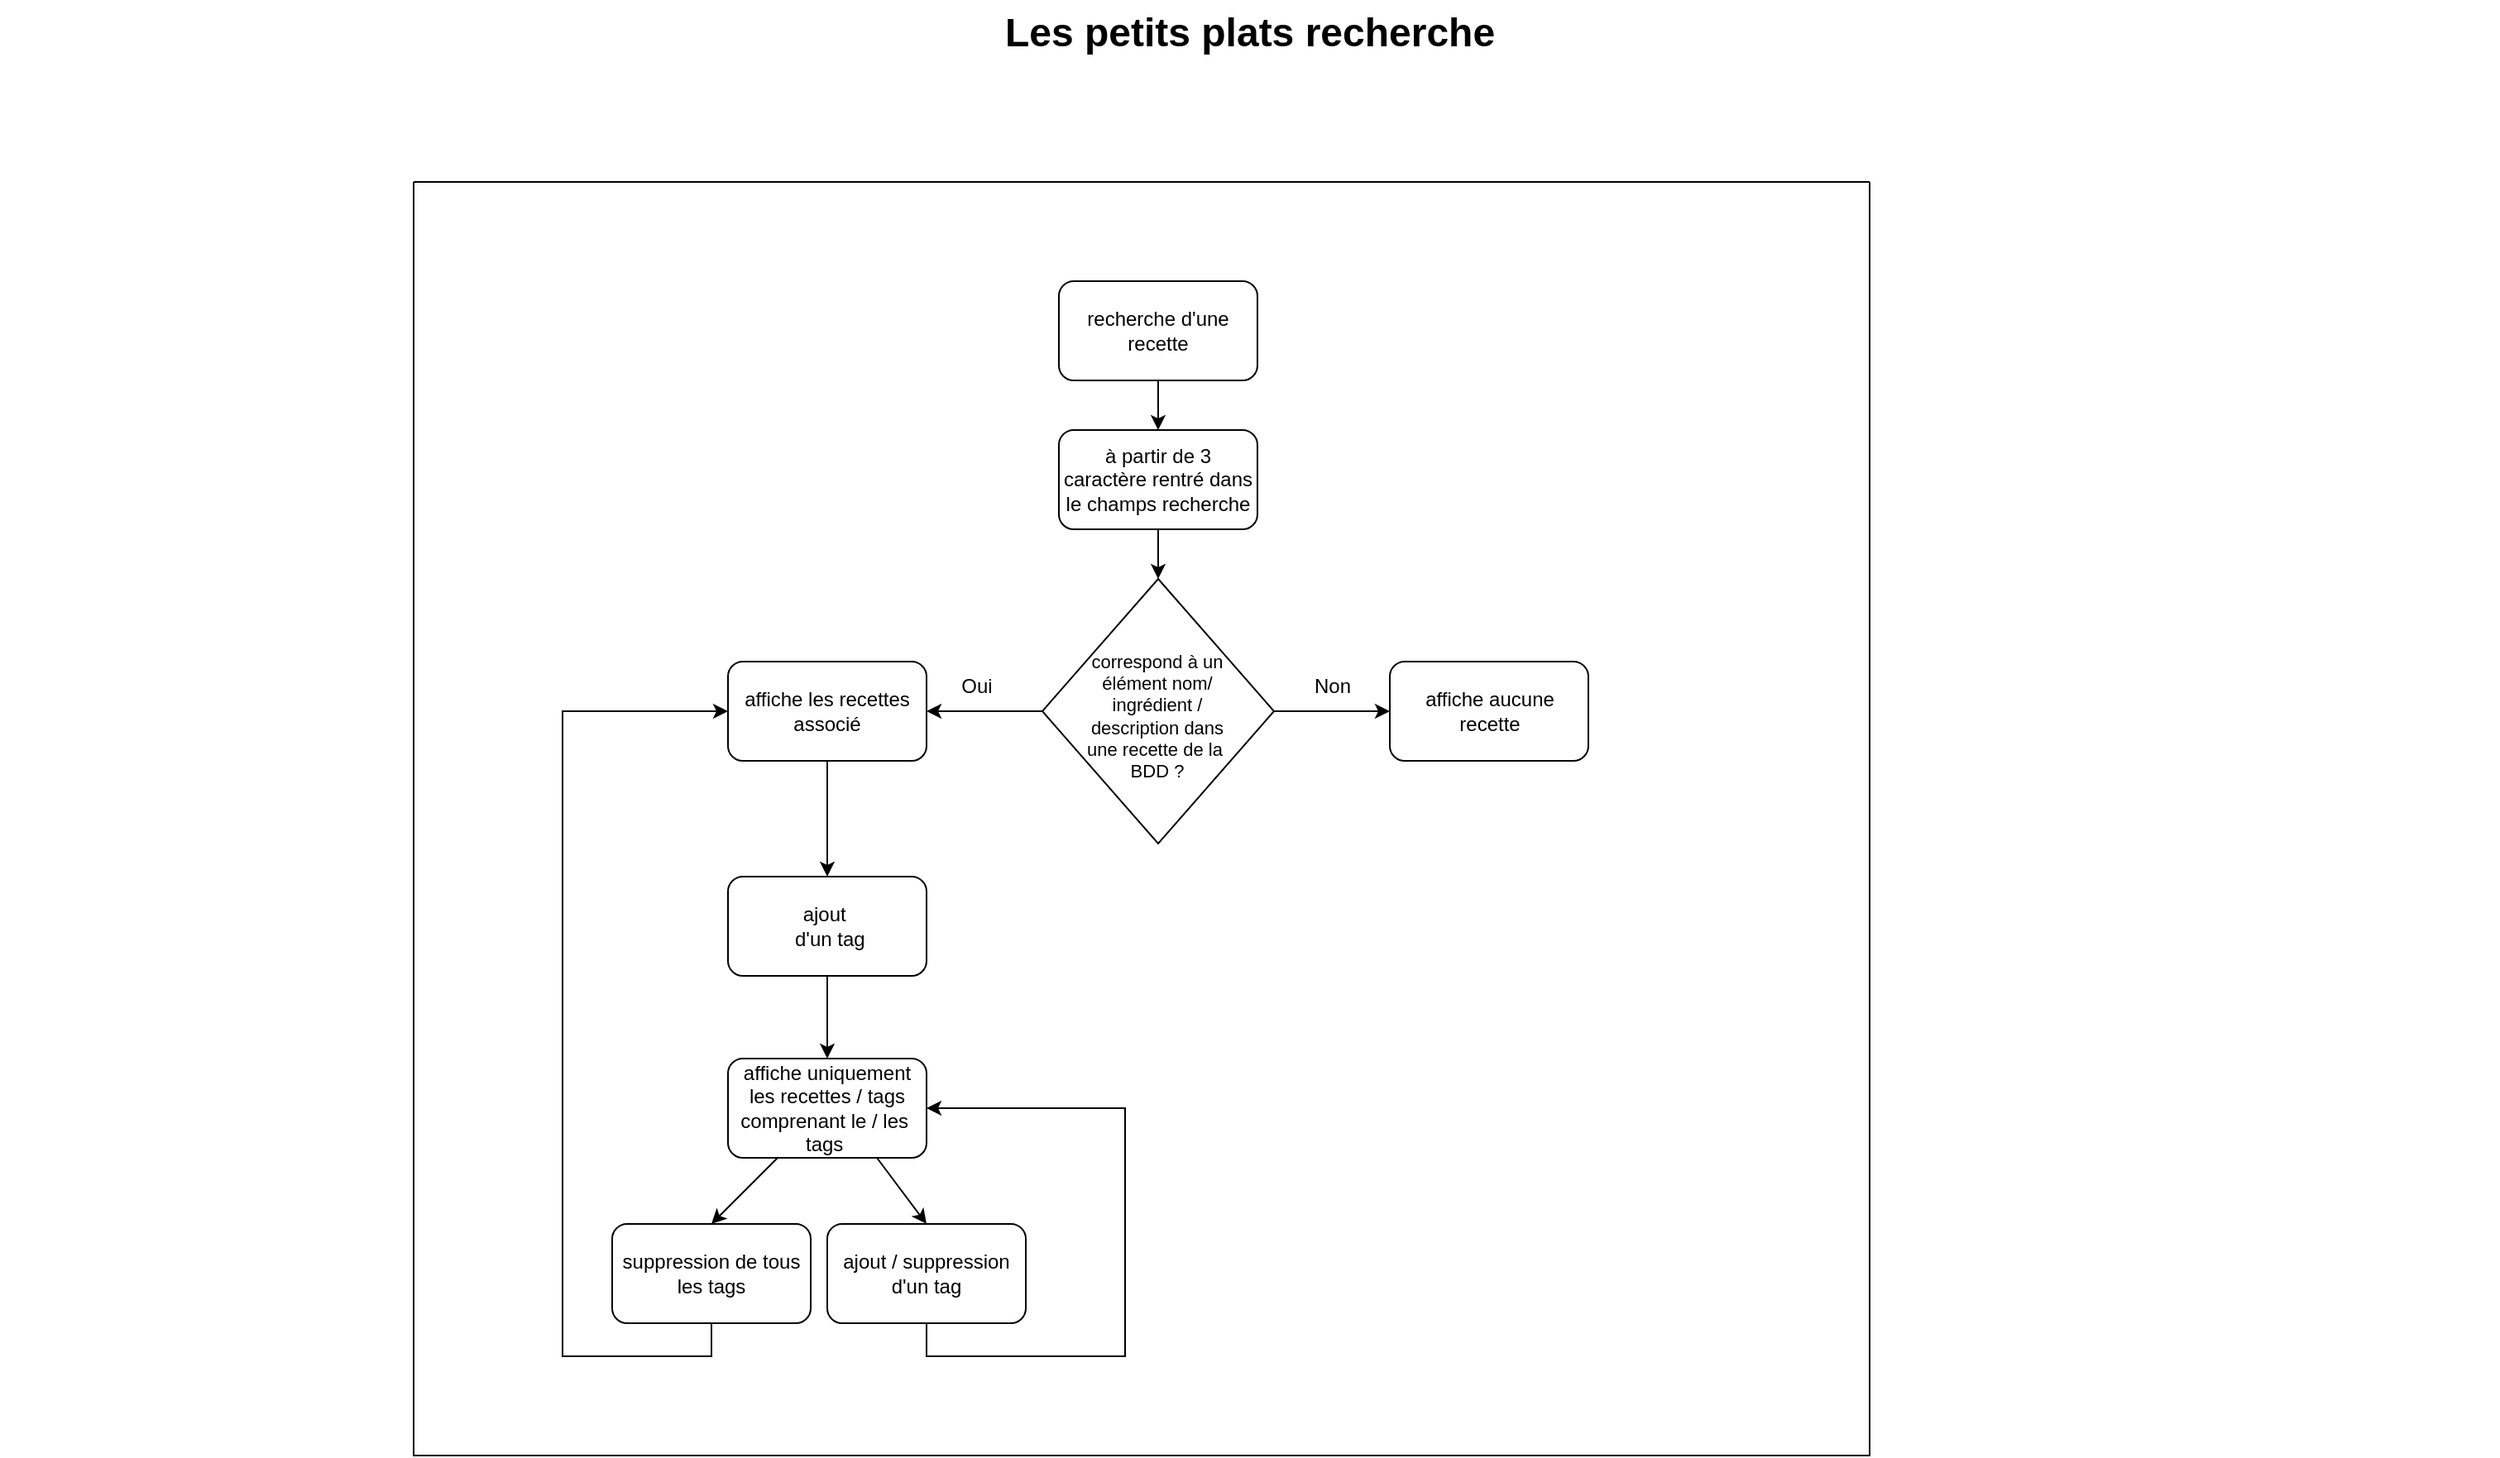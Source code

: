 <mxfile version="22.0.4" type="github">
  <diagram name="Page-1" id="929967ad-93f9-6ef4-fab6-5d389245f69c">
    <mxGraphModel dx="1434" dy="790" grid="1" gridSize="10" guides="1" tooltips="1" connect="1" arrows="1" fold="1" page="1" pageScale="1.5" pageWidth="1169" pageHeight="826" background="none" math="0" shadow="0">
      <root>
        <mxCell id="0" style=";html=1;" />
        <mxCell id="1" style=";html=1;" parent="0" />
        <mxCell id="1672d66443f91eb5-23" value="Les petits plats recherche" style="text;strokeColor=none;fillColor=none;html=1;fontSize=24;fontStyle=1;verticalAlign=middle;align=center;" parent="1" vertex="1">
          <mxGeometry x="120" y="40" width="1510" height="40" as="geometry" />
        </mxCell>
        <mxCell id="DQ8tpov3o1DMA2q7t00S-1" value="" style="swimlane;startSize=0;spacingLeft=2;" parent="1" vertex="1">
          <mxGeometry x="370" y="150" width="880" height="770" as="geometry" />
        </mxCell>
        <mxCell id="DQ8tpov3o1DMA2q7t00S-2" value="recherche d&#39;une recette" style="rounded=1;whiteSpace=wrap;html=1;" parent="DQ8tpov3o1DMA2q7t00S-1" vertex="1">
          <mxGeometry x="389.99" y="60" width="120" height="60" as="geometry" />
        </mxCell>
        <mxCell id="DQ8tpov3o1DMA2q7t00S-4" value="à partir de 3 caractère rentré dans le champs recherche" style="rounded=1;whiteSpace=wrap;html=1;spacingLeft=1;spacingRight=1;" parent="DQ8tpov3o1DMA2q7t00S-1" vertex="1">
          <mxGeometry x="389.99" y="150" width="120" height="60" as="geometry" />
        </mxCell>
        <mxCell id="DQ8tpov3o1DMA2q7t00S-5" value="&lt;p style=&quot;line-height: 110%;&quot;&gt;&lt;font style=&quot;font-size: 11px;&quot;&gt;correspond à un élément nom/ ingrédient / description dans une recette de la&amp;nbsp; BDD ?&lt;/font&gt;&lt;/p&gt;" style="rhombus;whiteSpace=wrap;html=1;verticalAlign=middle;spacingTop=5;spacingLeft=26;spacingRight=27;" parent="DQ8tpov3o1DMA2q7t00S-1" vertex="1">
          <mxGeometry x="380" y="240" width="140" height="160" as="geometry" />
        </mxCell>
        <mxCell id="DQ8tpov3o1DMA2q7t00S-6" value="" style="endArrow=classic;html=1;rounded=0;exitX=0.5;exitY=1;exitDx=0;exitDy=0;entryX=0.5;entryY=0;entryDx=0;entryDy=0;" parent="DQ8tpov3o1DMA2q7t00S-1" source="DQ8tpov3o1DMA2q7t00S-2" target="DQ8tpov3o1DMA2q7t00S-4" edge="1">
          <mxGeometry width="50" height="50" relative="1" as="geometry">
            <mxPoint x="329.99" y="160" as="sourcePoint" />
            <mxPoint x="379.99" y="110" as="targetPoint" />
          </mxGeometry>
        </mxCell>
        <mxCell id="DQ8tpov3o1DMA2q7t00S-7" value="" style="endArrow=classic;html=1;rounded=0;exitX=1;exitY=0.5;exitDx=0;exitDy=0;entryX=0;entryY=0.5;entryDx=0;entryDy=0;" parent="DQ8tpov3o1DMA2q7t00S-1" source="DQ8tpov3o1DMA2q7t00S-5" target="DQ8tpov3o1DMA2q7t00S-8" edge="1">
          <mxGeometry width="50" height="50" relative="1" as="geometry">
            <mxPoint x="330" y="280" as="sourcePoint" />
            <mxPoint x="380" y="230" as="targetPoint" />
          </mxGeometry>
        </mxCell>
        <mxCell id="DQ8tpov3o1DMA2q7t00S-8" value="affiche aucune recette" style="rounded=1;whiteSpace=wrap;html=1;spacingLeft=1;" parent="DQ8tpov3o1DMA2q7t00S-1" vertex="1">
          <mxGeometry x="590" y="290" width="120" height="60" as="geometry" />
        </mxCell>
        <mxCell id="DQ8tpov3o1DMA2q7t00S-9" value="affiche les recettes associé" style="rounded=1;whiteSpace=wrap;html=1;" parent="DQ8tpov3o1DMA2q7t00S-1" vertex="1">
          <mxGeometry x="190" y="290" width="120" height="60" as="geometry" />
        </mxCell>
        <mxCell id="DQ8tpov3o1DMA2q7t00S-10" value="" style="endArrow=classic;html=1;rounded=0;exitX=0;exitY=0.5;exitDx=0;exitDy=0;entryX=1;entryY=0.5;entryDx=0;entryDy=0;" parent="DQ8tpov3o1DMA2q7t00S-1" source="DQ8tpov3o1DMA2q7t00S-5" target="DQ8tpov3o1DMA2q7t00S-9" edge="1">
          <mxGeometry width="50" height="50" relative="1" as="geometry">
            <mxPoint x="362.5" y="340" as="sourcePoint" />
            <mxPoint x="380" y="250" as="targetPoint" />
          </mxGeometry>
        </mxCell>
        <mxCell id="DQ8tpov3o1DMA2q7t00S-11" value="ajout&amp;nbsp;&lt;br&gt;&amp;nbsp;d&#39;un tag" style="rounded=1;whiteSpace=wrap;html=1;" parent="DQ8tpov3o1DMA2q7t00S-1" vertex="1">
          <mxGeometry x="190" y="420" width="120" height="60" as="geometry" />
        </mxCell>
        <mxCell id="DQ8tpov3o1DMA2q7t00S-12" value="" style="endArrow=classic;html=1;rounded=0;exitX=0.5;exitY=1;exitDx=0;exitDy=0;entryX=0.5;entryY=0;entryDx=0;entryDy=0;" parent="DQ8tpov3o1DMA2q7t00S-1" source="DQ8tpov3o1DMA2q7t00S-9" target="DQ8tpov3o1DMA2q7t00S-11" edge="1">
          <mxGeometry width="50" height="50" relative="1" as="geometry">
            <mxPoint x="380" y="300" as="sourcePoint" />
            <mxPoint x="430" y="250" as="targetPoint" />
          </mxGeometry>
        </mxCell>
        <mxCell id="DQ8tpov3o1DMA2q7t00S-14" value="" style="endArrow=classic;html=1;rounded=0;entryX=0.5;entryY=0;entryDx=0;entryDy=0;exitX=0.5;exitY=1;exitDx=0;exitDy=0;" parent="DQ8tpov3o1DMA2q7t00S-1" source="DQ8tpov3o1DMA2q7t00S-4" target="DQ8tpov3o1DMA2q7t00S-5" edge="1">
          <mxGeometry width="50" height="50" relative="1" as="geometry">
            <mxPoint x="380" y="420" as="sourcePoint" />
            <mxPoint x="430" y="370" as="targetPoint" />
          </mxGeometry>
        </mxCell>
        <mxCell id="DQ8tpov3o1DMA2q7t00S-15" value="affiche uniquement les recettes / tags comprenant le / les&amp;nbsp; tags&amp;nbsp;" style="rounded=1;whiteSpace=wrap;html=1;spacingLeft=1;spacingRight=1;" parent="DQ8tpov3o1DMA2q7t00S-1" vertex="1">
          <mxGeometry x="190" y="530" width="120" height="60" as="geometry" />
        </mxCell>
        <mxCell id="DQ8tpov3o1DMA2q7t00S-16" value="" style="endArrow=classic;html=1;rounded=0;exitX=0.5;exitY=1;exitDx=0;exitDy=0;entryX=0.5;entryY=0;entryDx=0;entryDy=0;" parent="DQ8tpov3o1DMA2q7t00S-1" source="DQ8tpov3o1DMA2q7t00S-11" target="DQ8tpov3o1DMA2q7t00S-15" edge="1">
          <mxGeometry width="50" height="50" relative="1" as="geometry">
            <mxPoint x="370" y="370" as="sourcePoint" />
            <mxPoint x="420" y="320" as="targetPoint" />
          </mxGeometry>
        </mxCell>
        <mxCell id="DQ8tpov3o1DMA2q7t00S-17" value="ajout / suppression d&#39;un tag" style="rounded=1;whiteSpace=wrap;html=1;" parent="DQ8tpov3o1DMA2q7t00S-1" vertex="1">
          <mxGeometry x="250" y="630" width="120" height="60" as="geometry" />
        </mxCell>
        <mxCell id="DQ8tpov3o1DMA2q7t00S-18" value="" style="endArrow=classic;html=1;rounded=0;exitX=0.75;exitY=1;exitDx=0;exitDy=0;entryX=0.5;entryY=0;entryDx=0;entryDy=0;" parent="DQ8tpov3o1DMA2q7t00S-1" source="DQ8tpov3o1DMA2q7t00S-15" target="DQ8tpov3o1DMA2q7t00S-17" edge="1">
          <mxGeometry width="50" height="50" relative="1" as="geometry">
            <mxPoint x="370" y="370" as="sourcePoint" />
            <mxPoint x="420" y="320" as="targetPoint" />
          </mxGeometry>
        </mxCell>
        <mxCell id="DQ8tpov3o1DMA2q7t00S-19" value="" style="endArrow=classic;html=1;rounded=0;exitX=0.5;exitY=1;exitDx=0;exitDy=0;entryX=1;entryY=0.5;entryDx=0;entryDy=0;" parent="DQ8tpov3o1DMA2q7t00S-1" source="DQ8tpov3o1DMA2q7t00S-17" target="DQ8tpov3o1DMA2q7t00S-15" edge="1">
          <mxGeometry width="50" height="50" relative="1" as="geometry">
            <mxPoint x="360" y="670" as="sourcePoint" />
            <mxPoint x="360" y="540" as="targetPoint" />
            <Array as="points">
              <mxPoint x="310" y="690" />
              <mxPoint x="310" y="710" />
              <mxPoint x="430" y="710" />
              <mxPoint x="430" y="560" />
            </Array>
          </mxGeometry>
        </mxCell>
        <mxCell id="DQ8tpov3o1DMA2q7t00S-20" value="suppression de tous les tags" style="rounded=1;whiteSpace=wrap;html=1;" parent="DQ8tpov3o1DMA2q7t00S-1" vertex="1">
          <mxGeometry x="120" y="630" width="120" height="60" as="geometry" />
        </mxCell>
        <mxCell id="DQ8tpov3o1DMA2q7t00S-21" value="" style="endArrow=classic;html=1;rounded=0;exitX=0.25;exitY=1;exitDx=0;exitDy=0;entryX=0.5;entryY=0;entryDx=0;entryDy=0;" parent="DQ8tpov3o1DMA2q7t00S-1" source="DQ8tpov3o1DMA2q7t00S-15" target="DQ8tpov3o1DMA2q7t00S-20" edge="1">
          <mxGeometry width="50" height="50" relative="1" as="geometry">
            <mxPoint x="290" y="600" as="sourcePoint" />
            <mxPoint x="320" y="640" as="targetPoint" />
          </mxGeometry>
        </mxCell>
        <mxCell id="DQ8tpov3o1DMA2q7t00S-22" value="" style="endArrow=classic;html=1;rounded=0;exitX=0.5;exitY=1;exitDx=0;exitDy=0;entryX=0;entryY=0.5;entryDx=0;entryDy=0;" parent="DQ8tpov3o1DMA2q7t00S-1" source="DQ8tpov3o1DMA2q7t00S-20" target="DQ8tpov3o1DMA2q7t00S-9" edge="1">
          <mxGeometry width="50" height="50" relative="1" as="geometry">
            <mxPoint x="370" y="350" as="sourcePoint" />
            <mxPoint x="420" y="300" as="targetPoint" />
            <Array as="points">
              <mxPoint x="180" y="690" />
              <mxPoint x="180" y="710" />
              <mxPoint x="90" y="710" />
              <mxPoint x="90" y="320" />
            </Array>
          </mxGeometry>
        </mxCell>
        <mxCell id="Fg58pPK27sc6HLedQhax-2" value="Non" style="text;html=1;align=center;verticalAlign=middle;resizable=0;points=[];autosize=1;strokeColor=none;fillColor=none;" vertex="1" parent="DQ8tpov3o1DMA2q7t00S-1">
          <mxGeometry x="530" y="290" width="50" height="30" as="geometry" />
        </mxCell>
        <mxCell id="Fg58pPK27sc6HLedQhax-1" value="Oui" style="text;html=1;align=center;verticalAlign=middle;resizable=0;points=[];autosize=1;strokeColor=none;fillColor=none;" vertex="1" parent="DQ8tpov3o1DMA2q7t00S-1">
          <mxGeometry x="320" y="290" width="40" height="30" as="geometry" />
        </mxCell>
      </root>
    </mxGraphModel>
  </diagram>
</mxfile>
